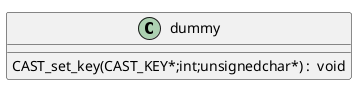 @startuml
!pragma layout smetana
class dummy {
CAST_set_key(CAST_KEY*;int;unsignedchar*) :  void  [[[./../../.././qc/crypto/cast/c_skey.c.html#618]]]
} 
@enduml

